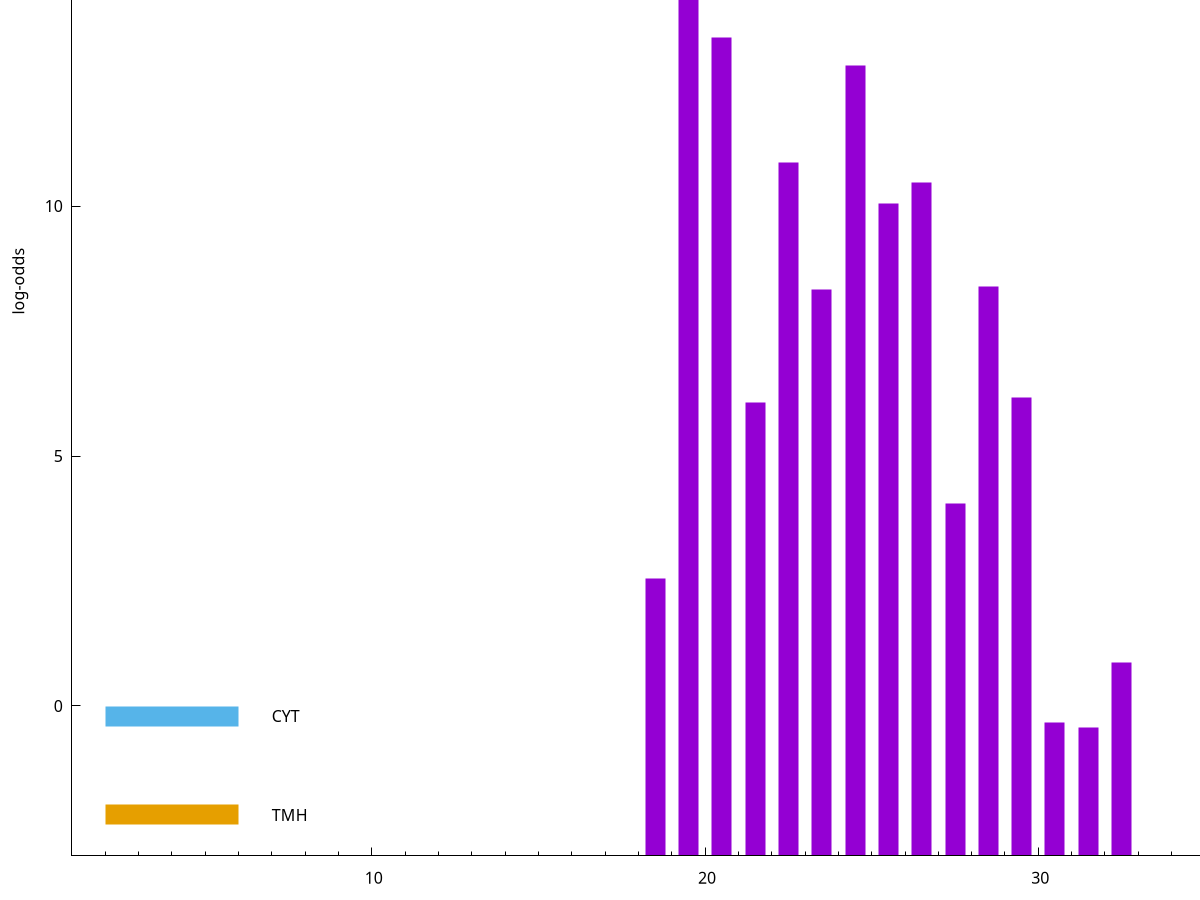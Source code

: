 set title "LipoP predictions for SRR5666573.gff"
set size 2., 1.4
set xrange [1:70] 
set mxtics 10
set yrange [-3:20]
set y2range [0:23]
set ylabel "log-odds"
set term postscript eps color solid "Helvetica" 30
set output "SRR5666573.gff9.eps"
set arrow from 2,16.4247 to 6,16.4247 nohead lt 1 lw 20
set label "SpI" at 7,16.4247
set arrow from 2,-0.200913 to 6,-0.200913 nohead lt 3 lw 20
set label "CYT" at 7,-0.200913
set arrow from 2,-2.18002 to 6,-2.18002 nohead lt 4 lw 20
set label "TMH" at 7,-2.18002
set arrow from 2,16.4247 to 6,16.4247 nohead lt 1 lw 20
set label "SpI" at 7,16.4247
# NOTE: The scores below are the log-odds scores with the threshold
# NOTE: subtracted (a hack to make gnuplot make the histogram all
# NOTE: look nice).
plot "-" axes x1y2 title "" with impulses lt 1 lw 20
19.500000 18.988300
20.500000 16.369500
24.500000 15.812000
22.500000 13.873600
26.500000 13.477700
25.500000 13.055500
28.500000 11.382970
23.500000 11.327110
29.500000 9.171040
21.500000 9.076360
27.500000 7.044370
18.500000 5.549710
32.500000 3.878972
30.500000 2.665489
31.500000 2.568271
e
exit
